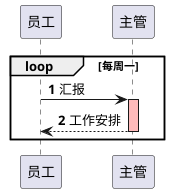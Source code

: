 @startuml
'https://plantuml.com/sequence-diagram

autonumber

loop 每周一
员工 -> 主管: 汇报
activate 主管 #FFBBBB
主管 --> 员工: 工作安排
deactivate
end
@enduml